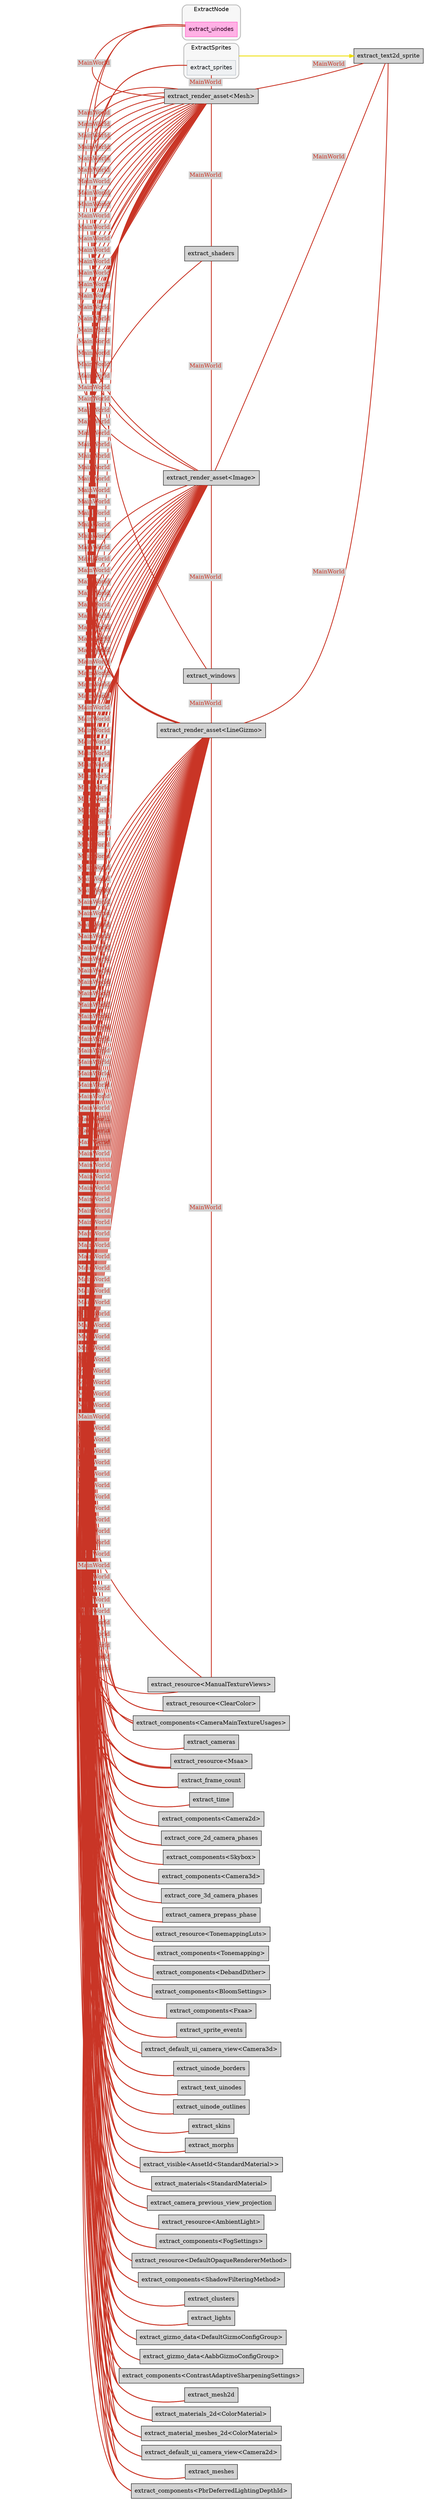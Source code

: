 digraph "" {
	"compound"="true";
	"splines"="spline";
	"rankdir"="LR";
	"bgcolor"="white";
	"fontname"="Helvetica";
	"nodesep"="0.15";
	edge ["penwidth"="2"];
	node ["shape"="box", "style"="filled"];
	subgraph "clusternode_Set(27)" {
		"style"="rounded,filled";
		"label"="ExtractSprites";
		"tooltip"="ExtractSprites";
		"fillcolor"="#00000008";
		"fontcolor"="#000000";
		"color"="#00000040";
		"penwidth"="2";
		"set_marker_node_Set(27)" ["style"="invis", "label"="", "height"="0", "shape"="point"]
		"node_System(26)" ["label"="extract_sprites", "tooltip"="bevy_sprite::render::extract_sprites", "fillcolor"="#eff1f3", "fontname"="Helvetica", "fontcolor"="#15191d", "color"="#b4bec7", "penwidth"="1"]
	}
	
	subgraph "clusternode_Set(33)" {
		"style"="rounded,filled";
		"label"="ExtractNode";
		"tooltip"="ExtractNode";
		"fillcolor"="#00000008";
		"fontcolor"="#000000";
		"color"="#00000040";
		"penwidth"="2";
		"set_marker_node_Set(33)" ["style"="invis", "label"="", "height"="0", "shape"="point"]
		"node_System(31)" ["label"="extract_uinodes", "tooltip"="bevy_ui::render::extract_uinodes", "fillcolor"="#ffb1e5", "fontname"="Helvetica", "fontcolor"="#320021", "color"="#ff4bc2", "penwidth"="1"]
	}
	
	"node_System(0)" ["label"="extract_shaders", "tooltip"="bevy_render::render_resource::pipeline_cache::PipelineCache::extract_shaders"]
	"node_System(1)" ["label"="extract_windows", "tooltip"="bevy_render::view::window::extract_windows"]
	"node_System(2)" ["label"="extract_resource<ManualTextureViews>", "tooltip"="bevy_render::extract_resource::extract_resource<bevy_render::camera::manual_texture_view::ManualTextureViews>"]
	"node_System(3)" ["label"="extract_resource<ClearColor>", "tooltip"="bevy_render::extract_resource::extract_resource<bevy_render::camera::clear_color::ClearColor>"]
	"node_System(4)" ["label"="extract_components<CameraMainTextureUsages>", "tooltip"="bevy_render::extract_component::extract_components<bevy_render::camera::camera::CameraMainTextureUsages>"]
	"node_System(5)" ["label"="extract_cameras", "tooltip"="bevy_render::camera::camera::extract_cameras"]
	"node_System(6)" ["label"="extract_resource<Msaa>", "tooltip"="bevy_render::extract_resource::extract_resource<bevy_render::view::Msaa>"]
	"node_System(7)" ["label"="extract_render_asset<Mesh>", "tooltip"="bevy_render::render_asset::extract_render_asset<bevy_render::mesh::mesh::Mesh>"]
	"node_System(8)" ["label"="extract_frame_count", "tooltip"="bevy_render::globals::extract_frame_count"]
	"node_System(9)" ["label"="extract_time", "tooltip"="bevy_render::globals::extract_time"]
	"node_System(10)" ["label"="extract_render_asset<Image>", "tooltip"="bevy_render::render_asset::extract_render_asset<bevy_render::texture::image::Image>"]
	"node_System(11)" ["label"="extract_components<Camera2d>", "tooltip"="bevy_render::extract_component::extract_components<bevy_core_pipeline::core_2d::camera_2d::Camera2d>"]
	"node_System(12)" ["label"="extract_core_2d_camera_phases", "tooltip"="bevy_core_pipeline::core_2d::extract_core_2d_camera_phases"]
	"node_System(13)" ["label"="extract_components<Skybox>", "tooltip"="bevy_render::extract_component::extract_components<bevy_core_pipeline::skybox::Skybox>"]
	"node_System(14)" ["label"="extract_components<Camera3d>", "tooltip"="bevy_render::extract_component::extract_components<bevy_core_pipeline::core_3d::camera_3d::Camera3d>"]
	"node_System(15)" ["label"="extract_core_3d_camera_phases", "tooltip"="bevy_core_pipeline::core_3d::extract_core_3d_camera_phases"]
	"node_System(16)" ["label"="extract_camera_prepass_phase", "tooltip"="bevy_core_pipeline::core_3d::extract_camera_prepass_phase"]
	"node_System(17)" ["label"="extract_resource<TonemappingLuts>", "tooltip"="bevy_render::extract_resource::extract_resource<bevy_core_pipeline::tonemapping::TonemappingLuts>"]
	"node_System(18)" ["label"="extract_components<Tonemapping>", "tooltip"="bevy_render::extract_component::extract_components<bevy_core_pipeline::tonemapping::Tonemapping>"]
	"node_System(19)" ["label"="extract_components<DebandDither>", "tooltip"="bevy_render::extract_component::extract_components<bevy_core_pipeline::tonemapping::DebandDither>"]
	"node_System(20)" ["label"="extract_components<BloomSettings>", "tooltip"="bevy_render::extract_component::extract_components<bevy_core_pipeline::bloom::settings::BloomSettings>"]
	"node_System(21)" ["label"="extract_components<Fxaa>", "tooltip"="bevy_render::extract_component::extract_components<bevy_core_pipeline::fxaa::Fxaa>"]
	"node_System(22)" ["label"="extract_components<ContrastAdaptiveSharpeningSettings>", "tooltip"="bevy_render::extract_component::extract_components<bevy_core_pipeline::contrast_adaptive_sharpening::ContrastAdaptiveSharpeningSettings>"]
	"node_System(23)" ["label"="extract_mesh2d", "tooltip"="bevy_sprite::mesh2d::mesh::extract_mesh2d"]
	"node_System(24)" ["label"="extract_materials_2d<ColorMaterial>", "tooltip"="bevy_sprite::mesh2d::material::extract_materials_2d<bevy_sprite::mesh2d::color_material::ColorMaterial>"]
	"node_System(25)" ["label"="extract_material_meshes_2d<ColorMaterial>", "tooltip"="bevy_sprite::mesh2d::material::extract_material_meshes_2d<bevy_sprite::mesh2d::color_material::ColorMaterial>"]
	"node_System(27)" ["label"="extract_sprite_events", "tooltip"="bevy_sprite::render::extract_sprite_events"]
	"node_System(28)" ["label"="extract_text2d_sprite", "tooltip"="bevy_text::text2d::extract_text2d_sprite"]
	"node_System(29)" ["label"="extract_default_ui_camera_view<Camera2d>", "tooltip"="bevy_ui::render::extract_default_ui_camera_view<bevy_core_pipeline::core_2d::camera_2d::Camera2d>"]
	"node_System(30)" ["label"="extract_default_ui_camera_view<Camera3d>", "tooltip"="bevy_ui::render::extract_default_ui_camera_view<bevy_core_pipeline::core_3d::camera_3d::Camera3d>"]
	"node_System(32)" ["label"="extract_uinode_borders", "tooltip"="bevy_ui::render::extract_uinode_borders"]
	"node_System(33)" ["label"="extract_text_uinodes", "tooltip"="bevy_ui::render::extract_text_uinodes"]
	"node_System(34)" ["label"="extract_uinode_outlines", "tooltip"="bevy_ui::render::extract_uinode_outlines"]
	"node_System(35)" ["label"="extract_meshes", "tooltip"="bevy_pbr::render::mesh::extract_meshes"]
	"node_System(36)" ["label"="extract_skins", "tooltip"="bevy_pbr::render::skin::extract_skins"]
	"node_System(37)" ["label"="extract_morphs", "tooltip"="bevy_pbr::render::morph::extract_morphs"]
	"node_System(38)" ["label"="extract_visible<AssetId<StandardMaterial>>", "tooltip"="bevy_render::extract_instances::extract_visible<bevy_asset::id::AssetId<bevy_pbr::pbr_material::StandardMaterial>>"]
	"node_System(39)" ["label"="extract_materials<StandardMaterial>", "tooltip"="bevy_pbr::material::extract_materials<bevy_pbr::pbr_material::StandardMaterial>"]
	"node_System(40)" ["label"="extract_camera_previous_view_projection", "tooltip"="bevy_pbr::prepass::extract_camera_previous_view_projection"]
	"node_System(41)" ["label"="extract_resource<AmbientLight>", "tooltip"="bevy_render::extract_resource::extract_resource<bevy_pbr::light::AmbientLight>"]
	"node_System(42)" ["label"="extract_components<FogSettings>", "tooltip"="bevy_render::extract_component::extract_components<bevy_pbr::fog::FogSettings>"]
	"node_System(43)" ["label"="extract_resource<DefaultOpaqueRendererMethod>", "tooltip"="bevy_render::extract_resource::extract_resource<bevy_pbr::material::DefaultOpaqueRendererMethod>"]
	"node_System(44)" ["label"="extract_components<ShadowFilteringMethod>", "tooltip"="bevy_render::extract_component::extract_components<bevy_pbr::light::ShadowFilteringMethod>"]
	"node_System(45)" ["label"="extract_components<PbrDeferredLightingDepthId>", "tooltip"="bevy_render::extract_component::extract_components<bevy_pbr::deferred::PbrDeferredLightingDepthId>"]
	"node_System(46)" ["label"="extract_clusters", "tooltip"="bevy_pbr::render::light::extract_clusters"]
	"node_System(47)" ["label"="extract_lights", "tooltip"="bevy_pbr::render::light::extract_lights"]
	"node_System(48)" ["label"="extract_render_asset<LineGizmo>", "tooltip"="bevy_render::render_asset::extract_render_asset<bevy_gizmos::LineGizmo>"]
	"node_System(49)" ["label"="extract_gizmo_data<DefaultGizmoConfigGroup>", "tooltip"="bevy_gizmos::extract_gizmo_data<bevy_gizmos::config::DefaultGizmoConfigGroup>"]
	"node_System(50)" ["label"="extract_gizmo_data<AabbGizmoConfigGroup>", "tooltip"="bevy_gizmos::extract_gizmo_data<bevy_gizmos::aabb::AabbGizmoConfigGroup>"]
	"set_marker_node_Set(27)" -> "node_System(28)" ["lhead"="", "ltail"="clusternode_Set(27)", "tooltip"="ExtractSprites → extract_text2d_sprite", "color"="#eede00"]
	"node_System(7)" -> "node_System(0)" ["dir"="none", "constraint"="false", "color"="#c93526", "fontcolor"="#c93526", "label"=<<table border="0" cellborder="0"><tr><td bgcolor="#d3d3d3">MainWorld</td></tr></table>>, "labeltooltip"="extract_render_asset<Mesh> — extract_shaders"]
	"node_System(7)" -> "node_System(1)" ["dir"="none", "constraint"="false", "color"="#c93526", "fontcolor"="#c93526", "label"=<<table border="0" cellborder="0"><tr><td bgcolor="#d3d3d3">MainWorld</td></tr></table>>, "labeltooltip"="extract_render_asset<Mesh> — extract_windows"]
	"node_System(7)" -> "node_System(2)" ["dir"="none", "constraint"="false", "color"="#c93526", "fontcolor"="#c93526", "label"=<<table border="0" cellborder="0"><tr><td bgcolor="#d3d3d3">MainWorld</td></tr></table>>, "labeltooltip"="extract_render_asset<Mesh> — extract_resource<ManualTextureViews>"]
	"node_System(7)" -> "node_System(3)" ["dir"="none", "constraint"="false", "color"="#c93526", "fontcolor"="#c93526", "label"=<<table border="0" cellborder="0"><tr><td bgcolor="#d3d3d3">MainWorld</td></tr></table>>, "labeltooltip"="extract_render_asset<Mesh> — extract_resource<ClearColor>"]
	"node_System(7)" -> "node_System(4)" ["dir"="none", "constraint"="false", "color"="#c93526", "fontcolor"="#c93526", "label"=<<table border="0" cellborder="0"><tr><td bgcolor="#d3d3d3">MainWorld</td></tr></table>>, "labeltooltip"="extract_render_asset<Mesh> — extract_components<CameraMainTextureUsages>"]
	"node_System(7)" -> "node_System(5)" ["dir"="none", "constraint"="false", "color"="#c93526", "fontcolor"="#c93526", "label"=<<table border="0" cellborder="0"><tr><td bgcolor="#d3d3d3">MainWorld</td></tr></table>>, "labeltooltip"="extract_render_asset<Mesh> — extract_cameras"]
	"node_System(7)" -> "node_System(6)" ["dir"="none", "constraint"="false", "color"="#c93526", "fontcolor"="#c93526", "label"=<<table border="0" cellborder="0"><tr><td bgcolor="#d3d3d3">MainWorld</td></tr></table>>, "labeltooltip"="extract_render_asset<Mesh> — extract_resource<Msaa>"]
	"node_System(7)" -> "node_System(26)" ["dir"="none", "constraint"="false", "color"="#c93526", "fontcolor"="#c93526", "label"=<<table border="0" cellborder="0"><tr><td bgcolor="#d3d3d3">MainWorld</td></tr></table>>, "labeltooltip"="extract_render_asset<Mesh> — extract_sprites"]
	"node_System(7)" -> "node_System(28)" ["dir"="none", "constraint"="false", "color"="#c93526", "fontcolor"="#c93526", "label"=<<table border="0" cellborder="0"><tr><td bgcolor="#d3d3d3">MainWorld</td></tr></table>>, "labeltooltip"="extract_render_asset<Mesh> — extract_text2d_sprite"]
	"node_System(7)" -> "node_System(31)" ["dir"="none", "constraint"="false", "color"="#c93526", "fontcolor"="#c93526", "label"=<<table border="0" cellborder="0"><tr><td bgcolor="#d3d3d3">MainWorld</td></tr></table>>, "labeltooltip"="extract_render_asset<Mesh> — extract_uinodes"]
	"node_System(7)" -> "node_System(34)" ["dir"="none", "constraint"="false", "color"="#c93526", "fontcolor"="#c93526", "label"=<<table border="0" cellborder="0"><tr><td bgcolor="#d3d3d3">MainWorld</td></tr></table>>, "labeltooltip"="extract_render_asset<Mesh> — extract_uinode_outlines"]
	"node_System(7)" -> "node_System(40)" ["dir"="none", "constraint"="false", "color"="#c93526", "fontcolor"="#c93526", "label"=<<table border="0" cellborder="0"><tr><td bgcolor="#d3d3d3">MainWorld</td></tr></table>>, "labeltooltip"="extract_render_asset<Mesh> — extract_camera_previous_view_projection"]
	"node_System(7)" -> "node_System(43)" ["dir"="none", "constraint"="false", "color"="#c93526", "fontcolor"="#c93526", "label"=<<table border="0" cellborder="0"><tr><td bgcolor="#d3d3d3">MainWorld</td></tr></table>>, "labeltooltip"="extract_render_asset<Mesh> — extract_resource<DefaultOpaqueRendererMethod>"]
	"node_System(7)" -> "node_System(44)" ["dir"="none", "constraint"="false", "color"="#c93526", "fontcolor"="#c93526", "label"=<<table border="0" cellborder="0"><tr><td bgcolor="#d3d3d3">MainWorld</td></tr></table>>, "labeltooltip"="extract_render_asset<Mesh> — extract_components<ShadowFilteringMethod>"]
	"node_System(7)" -> "node_System(46)" ["dir"="none", "constraint"="false", "color"="#c93526", "fontcolor"="#c93526", "label"=<<table border="0" cellborder="0"><tr><td bgcolor="#d3d3d3">MainWorld</td></tr></table>>, "labeltooltip"="extract_render_asset<Mesh> — extract_clusters"]
	"node_System(8)" -> "node_System(7)" ["dir"="none", "constraint"="false", "color"="#c93526", "fontcolor"="#c93526", "label"=<<table border="0" cellborder="0"><tr><td bgcolor="#d3d3d3">MainWorld</td></tr></table>>, "labeltooltip"="extract_frame_count — extract_render_asset<Mesh>"]
	"node_System(9)" -> "node_System(7)" ["dir"="none", "constraint"="false", "color"="#c93526", "fontcolor"="#c93526", "label"=<<table border="0" cellborder="0"><tr><td bgcolor="#d3d3d3">MainWorld</td></tr></table>>, "labeltooltip"="extract_time — extract_render_asset<Mesh>"]
	"node_System(10)" -> "node_System(0)" ["dir"="none", "constraint"="false", "color"="#c93526", "fontcolor"="#c93526", "label"=<<table border="0" cellborder="0"><tr><td bgcolor="#d3d3d3">MainWorld</td></tr></table>>, "labeltooltip"="extract_render_asset<Image> — extract_shaders"]
	"node_System(10)" -> "node_System(1)" ["dir"="none", "constraint"="false", "color"="#c93526", "fontcolor"="#c93526", "label"=<<table border="0" cellborder="0"><tr><td bgcolor="#d3d3d3">MainWorld</td></tr></table>>, "labeltooltip"="extract_render_asset<Image> — extract_windows"]
	"node_System(10)" -> "node_System(2)" ["dir"="none", "constraint"="false", "color"="#c93526", "fontcolor"="#c93526", "label"=<<table border="0" cellborder="0"><tr><td bgcolor="#d3d3d3">MainWorld</td></tr></table>>, "labeltooltip"="extract_render_asset<Image> — extract_resource<ManualTextureViews>"]
	"node_System(10)" -> "node_System(3)" ["dir"="none", "constraint"="false", "color"="#c93526", "fontcolor"="#c93526", "label"=<<table border="0" cellborder="0"><tr><td bgcolor="#d3d3d3">MainWorld</td></tr></table>>, "labeltooltip"="extract_render_asset<Image> — extract_resource<ClearColor>"]
	"node_System(10)" -> "node_System(4)" ["dir"="none", "constraint"="false", "color"="#c93526", "fontcolor"="#c93526", "label"=<<table border="0" cellborder="0"><tr><td bgcolor="#d3d3d3">MainWorld</td></tr></table>>, "labeltooltip"="extract_render_asset<Image> — extract_components<CameraMainTextureUsages>"]
	"node_System(10)" -> "node_System(5)" ["dir"="none", "constraint"="false", "color"="#c93526", "fontcolor"="#c93526", "label"=<<table border="0" cellborder="0"><tr><td bgcolor="#d3d3d3">MainWorld</td></tr></table>>, "labeltooltip"="extract_render_asset<Image> — extract_cameras"]
	"node_System(10)" -> "node_System(6)" ["dir"="none", "constraint"="false", "color"="#c93526", "fontcolor"="#c93526", "label"=<<table border="0" cellborder="0"><tr><td bgcolor="#d3d3d3">MainWorld</td></tr></table>>, "labeltooltip"="extract_render_asset<Image> — extract_resource<Msaa>"]
	"node_System(10)" -> "node_System(7)" ["dir"="none", "constraint"="false", "color"="#c93526", "fontcolor"="#c93526", "label"=<<table border="0" cellborder="0"><tr><td bgcolor="#d3d3d3">MainWorld</td></tr></table>>, "labeltooltip"="extract_render_asset<Image> — extract_render_asset<Mesh>"]
	"node_System(10)" -> "node_System(8)" ["dir"="none", "constraint"="false", "color"="#c93526", "fontcolor"="#c93526", "label"=<<table border="0" cellborder="0"><tr><td bgcolor="#d3d3d3">MainWorld</td></tr></table>>, "labeltooltip"="extract_render_asset<Image> — extract_frame_count"]
	"node_System(10)" -> "node_System(9)" ["dir"="none", "constraint"="false", "color"="#c93526", "fontcolor"="#c93526", "label"=<<table border="0" cellborder="0"><tr><td bgcolor="#d3d3d3">MainWorld</td></tr></table>>, "labeltooltip"="extract_render_asset<Image> — extract_time"]
	"node_System(10)" -> "node_System(26)" ["dir"="none", "constraint"="false", "color"="#c93526", "fontcolor"="#c93526", "label"=<<table border="0" cellborder="0"><tr><td bgcolor="#d3d3d3">MainWorld</td></tr></table>>, "labeltooltip"="extract_render_asset<Image> — extract_sprites"]
	"node_System(10)" -> "node_System(28)" ["dir"="none", "constraint"="false", "color"="#c93526", "fontcolor"="#c93526", "label"=<<table border="0" cellborder="0"><tr><td bgcolor="#d3d3d3">MainWorld</td></tr></table>>, "labeltooltip"="extract_render_asset<Image> — extract_text2d_sprite"]
	"node_System(10)" -> "node_System(31)" ["dir"="none", "constraint"="false", "color"="#c93526", "fontcolor"="#c93526", "label"=<<table border="0" cellborder="0"><tr><td bgcolor="#d3d3d3">MainWorld</td></tr></table>>, "labeltooltip"="extract_render_asset<Image> — extract_uinodes"]
	"node_System(10)" -> "node_System(32)" ["dir"="none", "constraint"="false", "color"="#c93526", "fontcolor"="#c93526", "label"=<<table border="0" cellborder="0"><tr><td bgcolor="#d3d3d3">MainWorld</td></tr></table>>, "labeltooltip"="extract_render_asset<Image> — extract_uinode_borders"]
	"node_System(10)" -> "node_System(34)" ["dir"="none", "constraint"="false", "color"="#c93526", "fontcolor"="#c93526", "label"=<<table border="0" cellborder="0"><tr><td bgcolor="#d3d3d3">MainWorld</td></tr></table>>, "labeltooltip"="extract_render_asset<Image> — extract_uinode_outlines"]
	"node_System(10)" -> "node_System(40)" ["dir"="none", "constraint"="false", "color"="#c93526", "fontcolor"="#c93526", "label"=<<table border="0" cellborder="0"><tr><td bgcolor="#d3d3d3">MainWorld</td></tr></table>>, "labeltooltip"="extract_render_asset<Image> — extract_camera_previous_view_projection"]
	"node_System(10)" -> "node_System(43)" ["dir"="none", "constraint"="false", "color"="#c93526", "fontcolor"="#c93526", "label"=<<table border="0" cellborder="0"><tr><td bgcolor="#d3d3d3">MainWorld</td></tr></table>>, "labeltooltip"="extract_render_asset<Image> — extract_resource<DefaultOpaqueRendererMethod>"]
	"node_System(10)" -> "node_System(44)" ["dir"="none", "constraint"="false", "color"="#c93526", "fontcolor"="#c93526", "label"=<<table border="0" cellborder="0"><tr><td bgcolor="#d3d3d3">MainWorld</td></tr></table>>, "labeltooltip"="extract_render_asset<Image> — extract_components<ShadowFilteringMethod>"]
	"node_System(10)" -> "node_System(46)" ["dir"="none", "constraint"="false", "color"="#c93526", "fontcolor"="#c93526", "label"=<<table border="0" cellborder="0"><tr><td bgcolor="#d3d3d3">MainWorld</td></tr></table>>, "labeltooltip"="extract_render_asset<Image> — extract_clusters"]
	"node_System(10)" -> "node_System(50)" ["dir"="none", "constraint"="false", "color"="#c93526", "fontcolor"="#c93526", "label"=<<table border="0" cellborder="0"><tr><td bgcolor="#d3d3d3">MainWorld</td></tr></table>>, "labeltooltip"="extract_render_asset<Image> — extract_gizmo_data<AabbGizmoConfigGroup>"]
	"node_System(11)" -> "node_System(7)" ["dir"="none", "constraint"="false", "color"="#c93526", "fontcolor"="#c93526", "label"=<<table border="0" cellborder="0"><tr><td bgcolor="#d3d3d3">MainWorld</td></tr></table>>, "labeltooltip"="extract_components<Camera2d> — extract_render_asset<Mesh>"]
	"node_System(11)" -> "node_System(10)" ["dir"="none", "constraint"="false", "color"="#c93526", "fontcolor"="#c93526", "label"=<<table border="0" cellborder="0"><tr><td bgcolor="#d3d3d3">MainWorld</td></tr></table>>, "labeltooltip"="extract_components<Camera2d> — extract_render_asset<Image>"]
	"node_System(12)" -> "node_System(7)" ["dir"="none", "constraint"="false", "color"="#c93526", "fontcolor"="#c93526", "label"=<<table border="0" cellborder="0"><tr><td bgcolor="#d3d3d3">MainWorld</td></tr></table>>, "labeltooltip"="extract_core_2d_camera_phases — extract_render_asset<Mesh>"]
	"node_System(12)" -> "node_System(10)" ["dir"="none", "constraint"="false", "color"="#c93526", "fontcolor"="#c93526", "label"=<<table border="0" cellborder="0"><tr><td bgcolor="#d3d3d3">MainWorld</td></tr></table>>, "labeltooltip"="extract_core_2d_camera_phases — extract_render_asset<Image>"]
	"node_System(13)" -> "node_System(7)" ["dir"="none", "constraint"="false", "color"="#c93526", "fontcolor"="#c93526", "label"=<<table border="0" cellborder="0"><tr><td bgcolor="#d3d3d3">MainWorld</td></tr></table>>, "labeltooltip"="extract_components<Skybox> — extract_render_asset<Mesh>"]
	"node_System(13)" -> "node_System(10)" ["dir"="none", "constraint"="false", "color"="#c93526", "fontcolor"="#c93526", "label"=<<table border="0" cellborder="0"><tr><td bgcolor="#d3d3d3">MainWorld</td></tr></table>>, "labeltooltip"="extract_components<Skybox> — extract_render_asset<Image>"]
	"node_System(14)" -> "node_System(7)" ["dir"="none", "constraint"="false", "color"="#c93526", "fontcolor"="#c93526", "label"=<<table border="0" cellborder="0"><tr><td bgcolor="#d3d3d3">MainWorld</td></tr></table>>, "labeltooltip"="extract_components<Camera3d> — extract_render_asset<Mesh>"]
	"node_System(14)" -> "node_System(10)" ["dir"="none", "constraint"="false", "color"="#c93526", "fontcolor"="#c93526", "label"=<<table border="0" cellborder="0"><tr><td bgcolor="#d3d3d3">MainWorld</td></tr></table>>, "labeltooltip"="extract_components<Camera3d> — extract_render_asset<Image>"]
	"node_System(15)" -> "node_System(7)" ["dir"="none", "constraint"="false", "color"="#c93526", "fontcolor"="#c93526", "label"=<<table border="0" cellborder="0"><tr><td bgcolor="#d3d3d3">MainWorld</td></tr></table>>, "labeltooltip"="extract_core_3d_camera_phases — extract_render_asset<Mesh>"]
	"node_System(15)" -> "node_System(10)" ["dir"="none", "constraint"="false", "color"="#c93526", "fontcolor"="#c93526", "label"=<<table border="0" cellborder="0"><tr><td bgcolor="#d3d3d3">MainWorld</td></tr></table>>, "labeltooltip"="extract_core_3d_camera_phases — extract_render_asset<Image>"]
	"node_System(16)" -> "node_System(7)" ["dir"="none", "constraint"="false", "color"="#c93526", "fontcolor"="#c93526", "label"=<<table border="0" cellborder="0"><tr><td bgcolor="#d3d3d3">MainWorld</td></tr></table>>, "labeltooltip"="extract_camera_prepass_phase — extract_render_asset<Mesh>"]
	"node_System(16)" -> "node_System(10)" ["dir"="none", "constraint"="false", "color"="#c93526", "fontcolor"="#c93526", "label"=<<table border="0" cellborder="0"><tr><td bgcolor="#d3d3d3">MainWorld</td></tr></table>>, "labeltooltip"="extract_camera_prepass_phase — extract_render_asset<Image>"]
	"node_System(17)" -> "node_System(7)" ["dir"="none", "constraint"="false", "color"="#c93526", "fontcolor"="#c93526", "label"=<<table border="0" cellborder="0"><tr><td bgcolor="#d3d3d3">MainWorld</td></tr></table>>, "labeltooltip"="extract_resource<TonemappingLuts> — extract_render_asset<Mesh>"]
	"node_System(17)" -> "node_System(10)" ["dir"="none", "constraint"="false", "color"="#c93526", "fontcolor"="#c93526", "label"=<<table border="0" cellborder="0"><tr><td bgcolor="#d3d3d3">MainWorld</td></tr></table>>, "labeltooltip"="extract_resource<TonemappingLuts> — extract_render_asset<Image>"]
	"node_System(18)" -> "node_System(7)" ["dir"="none", "constraint"="false", "color"="#c93526", "fontcolor"="#c93526", "label"=<<table border="0" cellborder="0"><tr><td bgcolor="#d3d3d3">MainWorld</td></tr></table>>, "labeltooltip"="extract_components<Tonemapping> — extract_render_asset<Mesh>"]
	"node_System(18)" -> "node_System(10)" ["dir"="none", "constraint"="false", "color"="#c93526", "fontcolor"="#c93526", "label"=<<table border="0" cellborder="0"><tr><td bgcolor="#d3d3d3">MainWorld</td></tr></table>>, "labeltooltip"="extract_components<Tonemapping> — extract_render_asset<Image>"]
	"node_System(19)" -> "node_System(7)" ["dir"="none", "constraint"="false", "color"="#c93526", "fontcolor"="#c93526", "label"=<<table border="0" cellborder="0"><tr><td bgcolor="#d3d3d3">MainWorld</td></tr></table>>, "labeltooltip"="extract_components<DebandDither> — extract_render_asset<Mesh>"]
	"node_System(19)" -> "node_System(10)" ["dir"="none", "constraint"="false", "color"="#c93526", "fontcolor"="#c93526", "label"=<<table border="0" cellborder="0"><tr><td bgcolor="#d3d3d3">MainWorld</td></tr></table>>, "labeltooltip"="extract_components<DebandDither> — extract_render_asset<Image>"]
	"node_System(20)" -> "node_System(7)" ["dir"="none", "constraint"="false", "color"="#c93526", "fontcolor"="#c93526", "label"=<<table border="0" cellborder="0"><tr><td bgcolor="#d3d3d3">MainWorld</td></tr></table>>, "labeltooltip"="extract_components<BloomSettings> — extract_render_asset<Mesh>"]
	"node_System(20)" -> "node_System(10)" ["dir"="none", "constraint"="false", "color"="#c93526", "fontcolor"="#c93526", "label"=<<table border="0" cellborder="0"><tr><td bgcolor="#d3d3d3">MainWorld</td></tr></table>>, "labeltooltip"="extract_components<BloomSettings> — extract_render_asset<Image>"]
	"node_System(21)" -> "node_System(7)" ["dir"="none", "constraint"="false", "color"="#c93526", "fontcolor"="#c93526", "label"=<<table border="0" cellborder="0"><tr><td bgcolor="#d3d3d3">MainWorld</td></tr></table>>, "labeltooltip"="extract_components<Fxaa> — extract_render_asset<Mesh>"]
	"node_System(21)" -> "node_System(10)" ["dir"="none", "constraint"="false", "color"="#c93526", "fontcolor"="#c93526", "label"=<<table border="0" cellborder="0"><tr><td bgcolor="#d3d3d3">MainWorld</td></tr></table>>, "labeltooltip"="extract_components<Fxaa> — extract_render_asset<Image>"]
	"node_System(22)" -> "node_System(7)" ["dir"="none", "constraint"="false", "color"="#c93526", "fontcolor"="#c93526", "label"=<<table border="0" cellborder="0"><tr><td bgcolor="#d3d3d3">MainWorld</td></tr></table>>, "labeltooltip"="extract_components<ContrastAdaptiveSharpeningSettings> — extract_render_asset<Mesh>"]
	"node_System(22)" -> "node_System(10)" ["dir"="none", "constraint"="false", "color"="#c93526", "fontcolor"="#c93526", "label"=<<table border="0" cellborder="0"><tr><td bgcolor="#d3d3d3">MainWorld</td></tr></table>>, "labeltooltip"="extract_components<ContrastAdaptiveSharpeningSettings> — extract_render_asset<Image>"]
	"node_System(22)" -> "node_System(48)" ["dir"="none", "constraint"="false", "color"="#c93526", "fontcolor"="#c93526", "label"=<<table border="0" cellborder="0"><tr><td bgcolor="#d3d3d3">MainWorld</td></tr></table>>, "labeltooltip"="extract_components<ContrastAdaptiveSharpeningSettings> — extract_render_asset<LineGizmo>"]
	"node_System(23)" -> "node_System(7)" ["dir"="none", "constraint"="false", "color"="#c93526", "fontcolor"="#c93526", "label"=<<table border="0" cellborder="0"><tr><td bgcolor="#d3d3d3">MainWorld</td></tr></table>>, "labeltooltip"="extract_mesh2d — extract_render_asset<Mesh>"]
	"node_System(23)" -> "node_System(10)" ["dir"="none", "constraint"="false", "color"="#c93526", "fontcolor"="#c93526", "label"=<<table border="0" cellborder="0"><tr><td bgcolor="#d3d3d3">MainWorld</td></tr></table>>, "labeltooltip"="extract_mesh2d — extract_render_asset<Image>"]
	"node_System(23)" -> "node_System(48)" ["dir"="none", "constraint"="false", "color"="#c93526", "fontcolor"="#c93526", "label"=<<table border="0" cellborder="0"><tr><td bgcolor="#d3d3d3">MainWorld</td></tr></table>>, "labeltooltip"="extract_mesh2d — extract_render_asset<LineGizmo>"]
	"node_System(24)" -> "node_System(7)" ["dir"="none", "constraint"="false", "color"="#c93526", "fontcolor"="#c93526", "label"=<<table border="0" cellborder="0"><tr><td bgcolor="#d3d3d3">MainWorld</td></tr></table>>, "labeltooltip"="extract_materials_2d<ColorMaterial> — extract_render_asset<Mesh>"]
	"node_System(24)" -> "node_System(10)" ["dir"="none", "constraint"="false", "color"="#c93526", "fontcolor"="#c93526", "label"=<<table border="0" cellborder="0"><tr><td bgcolor="#d3d3d3">MainWorld</td></tr></table>>, "labeltooltip"="extract_materials_2d<ColorMaterial> — extract_render_asset<Image>"]
	"node_System(24)" -> "node_System(48)" ["dir"="none", "constraint"="false", "color"="#c93526", "fontcolor"="#c93526", "label"=<<table border="0" cellborder="0"><tr><td bgcolor="#d3d3d3">MainWorld</td></tr></table>>, "labeltooltip"="extract_materials_2d<ColorMaterial> — extract_render_asset<LineGizmo>"]
	"node_System(25)" -> "node_System(7)" ["dir"="none", "constraint"="false", "color"="#c93526", "fontcolor"="#c93526", "label"=<<table border="0" cellborder="0"><tr><td bgcolor="#d3d3d3">MainWorld</td></tr></table>>, "labeltooltip"="extract_material_meshes_2d<ColorMaterial> — extract_render_asset<Mesh>"]
	"node_System(25)" -> "node_System(10)" ["dir"="none", "constraint"="false", "color"="#c93526", "fontcolor"="#c93526", "label"=<<table border="0" cellborder="0"><tr><td bgcolor="#d3d3d3">MainWorld</td></tr></table>>, "labeltooltip"="extract_material_meshes_2d<ColorMaterial> — extract_render_asset<Image>"]
	"node_System(25)" -> "node_System(48)" ["dir"="none", "constraint"="false", "color"="#c93526", "fontcolor"="#c93526", "label"=<<table border="0" cellborder="0"><tr><td bgcolor="#d3d3d3">MainWorld</td></tr></table>>, "labeltooltip"="extract_material_meshes_2d<ColorMaterial> — extract_render_asset<LineGizmo>"]
	"node_System(27)" -> "node_System(7)" ["dir"="none", "constraint"="false", "color"="#c93526", "fontcolor"="#c93526", "label"=<<table border="0" cellborder="0"><tr><td bgcolor="#d3d3d3">MainWorld</td></tr></table>>, "labeltooltip"="extract_sprite_events — extract_render_asset<Mesh>"]
	"node_System(27)" -> "node_System(10)" ["dir"="none", "constraint"="false", "color"="#c93526", "fontcolor"="#c93526", "label"=<<table border="0" cellborder="0"><tr><td bgcolor="#d3d3d3">MainWorld</td></tr></table>>, "labeltooltip"="extract_sprite_events — extract_render_asset<Image>"]
	"node_System(29)" -> "node_System(7)" ["dir"="none", "constraint"="false", "color"="#c93526", "fontcolor"="#c93526", "label"=<<table border="0" cellborder="0"><tr><td bgcolor="#d3d3d3">MainWorld</td></tr></table>>, "labeltooltip"="extract_default_ui_camera_view<Camera2d> — extract_render_asset<Mesh>"]
	"node_System(29)" -> "node_System(10)" ["dir"="none", "constraint"="false", "color"="#c93526", "fontcolor"="#c93526", "label"=<<table border="0" cellborder="0"><tr><td bgcolor="#d3d3d3">MainWorld</td></tr></table>>, "labeltooltip"="extract_default_ui_camera_view<Camera2d> — extract_render_asset<Image>"]
	"node_System(29)" -> "node_System(48)" ["dir"="none", "constraint"="false", "color"="#c93526", "fontcolor"="#c93526", "label"=<<table border="0" cellborder="0"><tr><td bgcolor="#d3d3d3">MainWorld</td></tr></table>>, "labeltooltip"="extract_default_ui_camera_view<Camera2d> — extract_render_asset<LineGizmo>"]
	"node_System(30)" -> "node_System(7)" ["dir"="none", "constraint"="false", "color"="#c93526", "fontcolor"="#c93526", "label"=<<table border="0" cellborder="0"><tr><td bgcolor="#d3d3d3">MainWorld</td></tr></table>>, "labeltooltip"="extract_default_ui_camera_view<Camera3d> — extract_render_asset<Mesh>"]
	"node_System(30)" -> "node_System(10)" ["dir"="none", "constraint"="false", "color"="#c93526", "fontcolor"="#c93526", "label"=<<table border="0" cellborder="0"><tr><td bgcolor="#d3d3d3">MainWorld</td></tr></table>>, "labeltooltip"="extract_default_ui_camera_view<Camera3d> — extract_render_asset<Image>"]
	"node_System(32)" -> "node_System(7)" ["dir"="none", "constraint"="false", "color"="#c93526", "fontcolor"="#c93526", "label"=<<table border="0" cellborder="0"><tr><td bgcolor="#d3d3d3">MainWorld</td></tr></table>>, "labeltooltip"="extract_uinode_borders — extract_render_asset<Mesh>"]
	"node_System(33)" -> "node_System(7)" ["dir"="none", "constraint"="false", "color"="#c93526", "fontcolor"="#c93526", "label"=<<table border="0" cellborder="0"><tr><td bgcolor="#d3d3d3">MainWorld</td></tr></table>>, "labeltooltip"="extract_text_uinodes — extract_render_asset<Mesh>"]
	"node_System(33)" -> "node_System(10)" ["dir"="none", "constraint"="false", "color"="#c93526", "fontcolor"="#c93526", "label"=<<table border="0" cellborder="0"><tr><td bgcolor="#d3d3d3">MainWorld</td></tr></table>>, "labeltooltip"="extract_text_uinodes — extract_render_asset<Image>"]
	"node_System(35)" -> "node_System(7)" ["dir"="none", "constraint"="false", "color"="#c93526", "fontcolor"="#c93526", "label"=<<table border="0" cellborder="0"><tr><td bgcolor="#d3d3d3">MainWorld</td></tr></table>>, "labeltooltip"="extract_meshes — extract_render_asset<Mesh>"]
	"node_System(35)" -> "node_System(10)" ["dir"="none", "constraint"="false", "color"="#c93526", "fontcolor"="#c93526", "label"=<<table border="0" cellborder="0"><tr><td bgcolor="#d3d3d3">MainWorld</td></tr></table>>, "labeltooltip"="extract_meshes — extract_render_asset<Image>"]
	"node_System(35)" -> "node_System(48)" ["dir"="none", "constraint"="false", "color"="#c93526", "fontcolor"="#c93526", "label"=<<table border="0" cellborder="0"><tr><td bgcolor="#d3d3d3">MainWorld</td></tr></table>>, "labeltooltip"="extract_meshes — extract_render_asset<LineGizmo>"]
	"node_System(36)" -> "node_System(7)" ["dir"="none", "constraint"="false", "color"="#c93526", "fontcolor"="#c93526", "label"=<<table border="0" cellborder="0"><tr><td bgcolor="#d3d3d3">MainWorld</td></tr></table>>, "labeltooltip"="extract_skins — extract_render_asset<Mesh>"]
	"node_System(36)" -> "node_System(10)" ["dir"="none", "constraint"="false", "color"="#c93526", "fontcolor"="#c93526", "label"=<<table border="0" cellborder="0"><tr><td bgcolor="#d3d3d3">MainWorld</td></tr></table>>, "labeltooltip"="extract_skins — extract_render_asset<Image>"]
	"node_System(37)" -> "node_System(7)" ["dir"="none", "constraint"="false", "color"="#c93526", "fontcolor"="#c93526", "label"=<<table border="0" cellborder="0"><tr><td bgcolor="#d3d3d3">MainWorld</td></tr></table>>, "labeltooltip"="extract_morphs — extract_render_asset<Mesh>"]
	"node_System(37)" -> "node_System(10)" ["dir"="none", "constraint"="false", "color"="#c93526", "fontcolor"="#c93526", "label"=<<table border="0" cellborder="0"><tr><td bgcolor="#d3d3d3">MainWorld</td></tr></table>>, "labeltooltip"="extract_morphs — extract_render_asset<Image>"]
	"node_System(38)" -> "node_System(7)" ["dir"="none", "constraint"="false", "color"="#c93526", "fontcolor"="#c93526", "label"=<<table border="0" cellborder="0"><tr><td bgcolor="#d3d3d3">MainWorld</td></tr></table>>, "labeltooltip"="extract_visible<AssetId<StandardMaterial>> — extract_render_asset<Mesh>"]
	"node_System(38)" -> "node_System(10)" ["dir"="none", "constraint"="false", "color"="#c93526", "fontcolor"="#c93526", "label"=<<table border="0" cellborder="0"><tr><td bgcolor="#d3d3d3">MainWorld</td></tr></table>>, "labeltooltip"="extract_visible<AssetId<StandardMaterial>> — extract_render_asset<Image>"]
	"node_System(39)" -> "node_System(7)" ["dir"="none", "constraint"="false", "color"="#c93526", "fontcolor"="#c93526", "label"=<<table border="0" cellborder="0"><tr><td bgcolor="#d3d3d3">MainWorld</td></tr></table>>, "labeltooltip"="extract_materials<StandardMaterial> — extract_render_asset<Mesh>"]
	"node_System(39)" -> "node_System(10)" ["dir"="none", "constraint"="false", "color"="#c93526", "fontcolor"="#c93526", "label"=<<table border="0" cellborder="0"><tr><td bgcolor="#d3d3d3">MainWorld</td></tr></table>>, "labeltooltip"="extract_materials<StandardMaterial> — extract_render_asset<Image>"]
	"node_System(41)" -> "node_System(7)" ["dir"="none", "constraint"="false", "color"="#c93526", "fontcolor"="#c93526", "label"=<<table border="0" cellborder="0"><tr><td bgcolor="#d3d3d3">MainWorld</td></tr></table>>, "labeltooltip"="extract_resource<AmbientLight> — extract_render_asset<Mesh>"]
	"node_System(41)" -> "node_System(10)" ["dir"="none", "constraint"="false", "color"="#c93526", "fontcolor"="#c93526", "label"=<<table border="0" cellborder="0"><tr><td bgcolor="#d3d3d3">MainWorld</td></tr></table>>, "labeltooltip"="extract_resource<AmbientLight> — extract_render_asset<Image>"]
	"node_System(42)" -> "node_System(7)" ["dir"="none", "constraint"="false", "color"="#c93526", "fontcolor"="#c93526", "label"=<<table border="0" cellborder="0"><tr><td bgcolor="#d3d3d3">MainWorld</td></tr></table>>, "labeltooltip"="extract_components<FogSettings> — extract_render_asset<Mesh>"]
	"node_System(42)" -> "node_System(10)" ["dir"="none", "constraint"="false", "color"="#c93526", "fontcolor"="#c93526", "label"=<<table border="0" cellborder="0"><tr><td bgcolor="#d3d3d3">MainWorld</td></tr></table>>, "labeltooltip"="extract_components<FogSettings> — extract_render_asset<Image>"]
	"node_System(45)" -> "node_System(7)" ["dir"="none", "constraint"="false", "color"="#c93526", "fontcolor"="#c93526", "label"=<<table border="0" cellborder="0"><tr><td bgcolor="#d3d3d3">MainWorld</td></tr></table>>, "labeltooltip"="extract_components<PbrDeferredLightingDepthId> — extract_render_asset<Mesh>"]
	"node_System(45)" -> "node_System(10)" ["dir"="none", "constraint"="false", "color"="#c93526", "fontcolor"="#c93526", "label"=<<table border="0" cellborder="0"><tr><td bgcolor="#d3d3d3">MainWorld</td></tr></table>>, "labeltooltip"="extract_components<PbrDeferredLightingDepthId> — extract_render_asset<Image>"]
	"node_System(45)" -> "node_System(48)" ["dir"="none", "constraint"="false", "color"="#c93526", "fontcolor"="#c93526", "label"=<<table border="0" cellborder="0"><tr><td bgcolor="#d3d3d3">MainWorld</td></tr></table>>, "labeltooltip"="extract_components<PbrDeferredLightingDepthId> — extract_render_asset<LineGizmo>"]
	"node_System(47)" -> "node_System(7)" ["dir"="none", "constraint"="false", "color"="#c93526", "fontcolor"="#c93526", "label"=<<table border="0" cellborder="0"><tr><td bgcolor="#d3d3d3">MainWorld</td></tr></table>>, "labeltooltip"="extract_lights — extract_render_asset<Mesh>"]
	"node_System(47)" -> "node_System(10)" ["dir"="none", "constraint"="false", "color"="#c93526", "fontcolor"="#c93526", "label"=<<table border="0" cellborder="0"><tr><td bgcolor="#d3d3d3">MainWorld</td></tr></table>>, "labeltooltip"="extract_lights — extract_render_asset<Image>"]
	"node_System(48)" -> "node_System(0)" ["dir"="none", "constraint"="false", "color"="#c93526", "fontcolor"="#c93526", "label"=<<table border="0" cellborder="0"><tr><td bgcolor="#d3d3d3">MainWorld</td></tr></table>>, "labeltooltip"="extract_render_asset<LineGizmo> — extract_shaders"]
	"node_System(48)" -> "node_System(1)" ["dir"="none", "constraint"="false", "color"="#c93526", "fontcolor"="#c93526", "label"=<<table border="0" cellborder="0"><tr><td bgcolor="#d3d3d3">MainWorld</td></tr></table>>, "labeltooltip"="extract_render_asset<LineGizmo> — extract_windows"]
	"node_System(48)" -> "node_System(2)" ["dir"="none", "constraint"="false", "color"="#c93526", "fontcolor"="#c93526", "label"=<<table border="0" cellborder="0"><tr><td bgcolor="#d3d3d3">MainWorld</td></tr></table>>, "labeltooltip"="extract_render_asset<LineGizmo> — extract_resource<ManualTextureViews>"]
	"node_System(48)" -> "node_System(3)" ["dir"="none", "constraint"="false", "color"="#c93526", "fontcolor"="#c93526", "label"=<<table border="0" cellborder="0"><tr><td bgcolor="#d3d3d3">MainWorld</td></tr></table>>, "labeltooltip"="extract_render_asset<LineGizmo> — extract_resource<ClearColor>"]
	"node_System(48)" -> "node_System(4)" ["dir"="none", "constraint"="false", "color"="#c93526", "fontcolor"="#c93526", "label"=<<table border="0" cellborder="0"><tr><td bgcolor="#d3d3d3">MainWorld</td></tr></table>>, "labeltooltip"="extract_render_asset<LineGizmo> — extract_components<CameraMainTextureUsages>"]
	"node_System(48)" -> "node_System(5)" ["dir"="none", "constraint"="false", "color"="#c93526", "fontcolor"="#c93526", "label"=<<table border="0" cellborder="0"><tr><td bgcolor="#d3d3d3">MainWorld</td></tr></table>>, "labeltooltip"="extract_render_asset<LineGizmo> — extract_cameras"]
	"node_System(48)" -> "node_System(6)" ["dir"="none", "constraint"="false", "color"="#c93526", "fontcolor"="#c93526", "label"=<<table border="0" cellborder="0"><tr><td bgcolor="#d3d3d3">MainWorld</td></tr></table>>, "labeltooltip"="extract_render_asset<LineGizmo> — extract_resource<Msaa>"]
	"node_System(48)" -> "node_System(7)" ["dir"="none", "constraint"="false", "color"="#c93526", "fontcolor"="#c93526", "label"=<<table border="0" cellborder="0"><tr><td bgcolor="#d3d3d3">MainWorld</td></tr></table>>, "labeltooltip"="extract_render_asset<LineGizmo> — extract_render_asset<Mesh>"]
	"node_System(48)" -> "node_System(8)" ["dir"="none", "constraint"="false", "color"="#c93526", "fontcolor"="#c93526", "label"=<<table border="0" cellborder="0"><tr><td bgcolor="#d3d3d3">MainWorld</td></tr></table>>, "labeltooltip"="extract_render_asset<LineGizmo> — extract_frame_count"]
	"node_System(48)" -> "node_System(9)" ["dir"="none", "constraint"="false", "color"="#c93526", "fontcolor"="#c93526", "label"=<<table border="0" cellborder="0"><tr><td bgcolor="#d3d3d3">MainWorld</td></tr></table>>, "labeltooltip"="extract_render_asset<LineGizmo> — extract_time"]
	"node_System(48)" -> "node_System(10)" ["dir"="none", "constraint"="false", "color"="#c93526", "fontcolor"="#c93526", "label"=<<table border="0" cellborder="0"><tr><td bgcolor="#d3d3d3">MainWorld</td></tr></table>>, "labeltooltip"="extract_render_asset<LineGizmo> — extract_render_asset<Image>"]
	"node_System(48)" -> "node_System(11)" ["dir"="none", "constraint"="false", "color"="#c93526", "fontcolor"="#c93526", "label"=<<table border="0" cellborder="0"><tr><td bgcolor="#d3d3d3">MainWorld</td></tr></table>>, "labeltooltip"="extract_render_asset<LineGizmo> — extract_components<Camera2d>"]
	"node_System(48)" -> "node_System(12)" ["dir"="none", "constraint"="false", "color"="#c93526", "fontcolor"="#c93526", "label"=<<table border="0" cellborder="0"><tr><td bgcolor="#d3d3d3">MainWorld</td></tr></table>>, "labeltooltip"="extract_render_asset<LineGizmo> — extract_core_2d_camera_phases"]
	"node_System(48)" -> "node_System(13)" ["dir"="none", "constraint"="false", "color"="#c93526", "fontcolor"="#c93526", "label"=<<table border="0" cellborder="0"><tr><td bgcolor="#d3d3d3">MainWorld</td></tr></table>>, "labeltooltip"="extract_render_asset<LineGizmo> — extract_components<Skybox>"]
	"node_System(48)" -> "node_System(14)" ["dir"="none", "constraint"="false", "color"="#c93526", "fontcolor"="#c93526", "label"=<<table border="0" cellborder="0"><tr><td bgcolor="#d3d3d3">MainWorld</td></tr></table>>, "labeltooltip"="extract_render_asset<LineGizmo> — extract_components<Camera3d>"]
	"node_System(48)" -> "node_System(15)" ["dir"="none", "constraint"="false", "color"="#c93526", "fontcolor"="#c93526", "label"=<<table border="0" cellborder="0"><tr><td bgcolor="#d3d3d3">MainWorld</td></tr></table>>, "labeltooltip"="extract_render_asset<LineGizmo> — extract_core_3d_camera_phases"]
	"node_System(48)" -> "node_System(16)" ["dir"="none", "constraint"="false", "color"="#c93526", "fontcolor"="#c93526", "label"=<<table border="0" cellborder="0"><tr><td bgcolor="#d3d3d3">MainWorld</td></tr></table>>, "labeltooltip"="extract_render_asset<LineGizmo> — extract_camera_prepass_phase"]
	"node_System(48)" -> "node_System(17)" ["dir"="none", "constraint"="false", "color"="#c93526", "fontcolor"="#c93526", "label"=<<table border="0" cellborder="0"><tr><td bgcolor="#d3d3d3">MainWorld</td></tr></table>>, "labeltooltip"="extract_render_asset<LineGizmo> — extract_resource<TonemappingLuts>"]
	"node_System(48)" -> "node_System(18)" ["dir"="none", "constraint"="false", "color"="#c93526", "fontcolor"="#c93526", "label"=<<table border="0" cellborder="0"><tr><td bgcolor="#d3d3d3">MainWorld</td></tr></table>>, "labeltooltip"="extract_render_asset<LineGizmo> — extract_components<Tonemapping>"]
	"node_System(48)" -> "node_System(19)" ["dir"="none", "constraint"="false", "color"="#c93526", "fontcolor"="#c93526", "label"=<<table border="0" cellborder="0"><tr><td bgcolor="#d3d3d3">MainWorld</td></tr></table>>, "labeltooltip"="extract_render_asset<LineGizmo> — extract_components<DebandDither>"]
	"node_System(48)" -> "node_System(20)" ["dir"="none", "constraint"="false", "color"="#c93526", "fontcolor"="#c93526", "label"=<<table border="0" cellborder="0"><tr><td bgcolor="#d3d3d3">MainWorld</td></tr></table>>, "labeltooltip"="extract_render_asset<LineGizmo> — extract_components<BloomSettings>"]
	"node_System(48)" -> "node_System(21)" ["dir"="none", "constraint"="false", "color"="#c93526", "fontcolor"="#c93526", "label"=<<table border="0" cellborder="0"><tr><td bgcolor="#d3d3d3">MainWorld</td></tr></table>>, "labeltooltip"="extract_render_asset<LineGizmo> — extract_components<Fxaa>"]
	"node_System(48)" -> "node_System(26)" ["dir"="none", "constraint"="false", "color"="#c93526", "fontcolor"="#c93526", "label"=<<table border="0" cellborder="0"><tr><td bgcolor="#d3d3d3">MainWorld</td></tr></table>>, "labeltooltip"="extract_render_asset<LineGizmo> — extract_sprites"]
	"node_System(48)" -> "node_System(27)" ["dir"="none", "constraint"="false", "color"="#c93526", "fontcolor"="#c93526", "label"=<<table border="0" cellborder="0"><tr><td bgcolor="#d3d3d3">MainWorld</td></tr></table>>, "labeltooltip"="extract_render_asset<LineGizmo> — extract_sprite_events"]
	"node_System(48)" -> "node_System(28)" ["dir"="none", "constraint"="false", "color"="#c93526", "fontcolor"="#c93526", "label"=<<table border="0" cellborder="0"><tr><td bgcolor="#d3d3d3">MainWorld</td></tr></table>>, "labeltooltip"="extract_render_asset<LineGizmo> — extract_text2d_sprite"]
	"node_System(48)" -> "node_System(30)" ["dir"="none", "constraint"="false", "color"="#c93526", "fontcolor"="#c93526", "label"=<<table border="0" cellborder="0"><tr><td bgcolor="#d3d3d3">MainWorld</td></tr></table>>, "labeltooltip"="extract_render_asset<LineGizmo> — extract_default_ui_camera_view<Camera3d>"]
	"node_System(48)" -> "node_System(31)" ["dir"="none", "constraint"="false", "color"="#c93526", "fontcolor"="#c93526", "label"=<<table border="0" cellborder="0"><tr><td bgcolor="#d3d3d3">MainWorld</td></tr></table>>, "labeltooltip"="extract_render_asset<LineGizmo> — extract_uinodes"]
	"node_System(48)" -> "node_System(32)" ["dir"="none", "constraint"="false", "color"="#c93526", "fontcolor"="#c93526", "label"=<<table border="0" cellborder="0"><tr><td bgcolor="#d3d3d3">MainWorld</td></tr></table>>, "labeltooltip"="extract_render_asset<LineGizmo> — extract_uinode_borders"]
	"node_System(48)" -> "node_System(33)" ["dir"="none", "constraint"="false", "color"="#c93526", "fontcolor"="#c93526", "label"=<<table border="0" cellborder="0"><tr><td bgcolor="#d3d3d3">MainWorld</td></tr></table>>, "labeltooltip"="extract_render_asset<LineGizmo> — extract_text_uinodes"]
	"node_System(48)" -> "node_System(34)" ["dir"="none", "constraint"="false", "color"="#c93526", "fontcolor"="#c93526", "label"=<<table border="0" cellborder="0"><tr><td bgcolor="#d3d3d3">MainWorld</td></tr></table>>, "labeltooltip"="extract_render_asset<LineGizmo> — extract_uinode_outlines"]
	"node_System(48)" -> "node_System(36)" ["dir"="none", "constraint"="false", "color"="#c93526", "fontcolor"="#c93526", "label"=<<table border="0" cellborder="0"><tr><td bgcolor="#d3d3d3">MainWorld</td></tr></table>>, "labeltooltip"="extract_render_asset<LineGizmo> — extract_skins"]
	"node_System(48)" -> "node_System(37)" ["dir"="none", "constraint"="false", "color"="#c93526", "fontcolor"="#c93526", "label"=<<table border="0" cellborder="0"><tr><td bgcolor="#d3d3d3">MainWorld</td></tr></table>>, "labeltooltip"="extract_render_asset<LineGizmo> — extract_morphs"]
	"node_System(48)" -> "node_System(38)" ["dir"="none", "constraint"="false", "color"="#c93526", "fontcolor"="#c93526", "label"=<<table border="0" cellborder="0"><tr><td bgcolor="#d3d3d3">MainWorld</td></tr></table>>, "labeltooltip"="extract_render_asset<LineGizmo> — extract_visible<AssetId<StandardMaterial>>"]
	"node_System(48)" -> "node_System(39)" ["dir"="none", "constraint"="false", "color"="#c93526", "fontcolor"="#c93526", "label"=<<table border="0" cellborder="0"><tr><td bgcolor="#d3d3d3">MainWorld</td></tr></table>>, "labeltooltip"="extract_render_asset<LineGizmo> — extract_materials<StandardMaterial>"]
	"node_System(48)" -> "node_System(40)" ["dir"="none", "constraint"="false", "color"="#c93526", "fontcolor"="#c93526", "label"=<<table border="0" cellborder="0"><tr><td bgcolor="#d3d3d3">MainWorld</td></tr></table>>, "labeltooltip"="extract_render_asset<LineGizmo> — extract_camera_previous_view_projection"]
	"node_System(48)" -> "node_System(41)" ["dir"="none", "constraint"="false", "color"="#c93526", "fontcolor"="#c93526", "label"=<<table border="0" cellborder="0"><tr><td bgcolor="#d3d3d3">MainWorld</td></tr></table>>, "labeltooltip"="extract_render_asset<LineGizmo> — extract_resource<AmbientLight>"]
	"node_System(48)" -> "node_System(42)" ["dir"="none", "constraint"="false", "color"="#c93526", "fontcolor"="#c93526", "label"=<<table border="0" cellborder="0"><tr><td bgcolor="#d3d3d3">MainWorld</td></tr></table>>, "labeltooltip"="extract_render_asset<LineGizmo> — extract_components<FogSettings>"]
	"node_System(48)" -> "node_System(43)" ["dir"="none", "constraint"="false", "color"="#c93526", "fontcolor"="#c93526", "label"=<<table border="0" cellborder="0"><tr><td bgcolor="#d3d3d3">MainWorld</td></tr></table>>, "labeltooltip"="extract_render_asset<LineGizmo> — extract_resource<DefaultOpaqueRendererMethod>"]
	"node_System(48)" -> "node_System(44)" ["dir"="none", "constraint"="false", "color"="#c93526", "fontcolor"="#c93526", "label"=<<table border="0" cellborder="0"><tr><td bgcolor="#d3d3d3">MainWorld</td></tr></table>>, "labeltooltip"="extract_render_asset<LineGizmo> — extract_components<ShadowFilteringMethod>"]
	"node_System(48)" -> "node_System(46)" ["dir"="none", "constraint"="false", "color"="#c93526", "fontcolor"="#c93526", "label"=<<table border="0" cellborder="0"><tr><td bgcolor="#d3d3d3">MainWorld</td></tr></table>>, "labeltooltip"="extract_render_asset<LineGizmo> — extract_clusters"]
	"node_System(48)" -> "node_System(47)" ["dir"="none", "constraint"="false", "color"="#c93526", "fontcolor"="#c93526", "label"=<<table border="0" cellborder="0"><tr><td bgcolor="#d3d3d3">MainWorld</td></tr></table>>, "labeltooltip"="extract_render_asset<LineGizmo> — extract_lights"]
	"node_System(48)" -> "node_System(49)" ["dir"="none", "constraint"="false", "color"="#c93526", "fontcolor"="#c93526", "label"=<<table border="0" cellborder="0"><tr><td bgcolor="#d3d3d3">MainWorld</td></tr></table>>, "labeltooltip"="extract_render_asset<LineGizmo> — extract_gizmo_data<DefaultGizmoConfigGroup>"]
	"node_System(48)" -> "node_System(50)" ["dir"="none", "constraint"="false", "color"="#c93526", "fontcolor"="#c93526", "label"=<<table border="0" cellborder="0"><tr><td bgcolor="#d3d3d3">MainWorld</td></tr></table>>, "labeltooltip"="extract_render_asset<LineGizmo> — extract_gizmo_data<AabbGizmoConfigGroup>"]
	"node_System(49)" -> "node_System(7)" ["dir"="none", "constraint"="false", "color"="#c93526", "fontcolor"="#c93526", "label"=<<table border="0" cellborder="0"><tr><td bgcolor="#d3d3d3">MainWorld</td></tr></table>>, "labeltooltip"="extract_gizmo_data<DefaultGizmoConfigGroup> — extract_render_asset<Mesh>"]
	"node_System(49)" -> "node_System(10)" ["dir"="none", "constraint"="false", "color"="#c93526", "fontcolor"="#c93526", "label"=<<table border="0" cellborder="0"><tr><td bgcolor="#d3d3d3">MainWorld</td></tr></table>>, "labeltooltip"="extract_gizmo_data<DefaultGizmoConfigGroup> — extract_render_asset<Image>"]
	"node_System(50)" -> "node_System(7)" ["dir"="none", "constraint"="false", "color"="#c93526", "fontcolor"="#c93526", "label"=<<table border="0" cellborder="0"><tr><td bgcolor="#d3d3d3">MainWorld</td></tr></table>>, "labeltooltip"="extract_gizmo_data<AabbGizmoConfigGroup> — extract_render_asset<Mesh>"]
}
